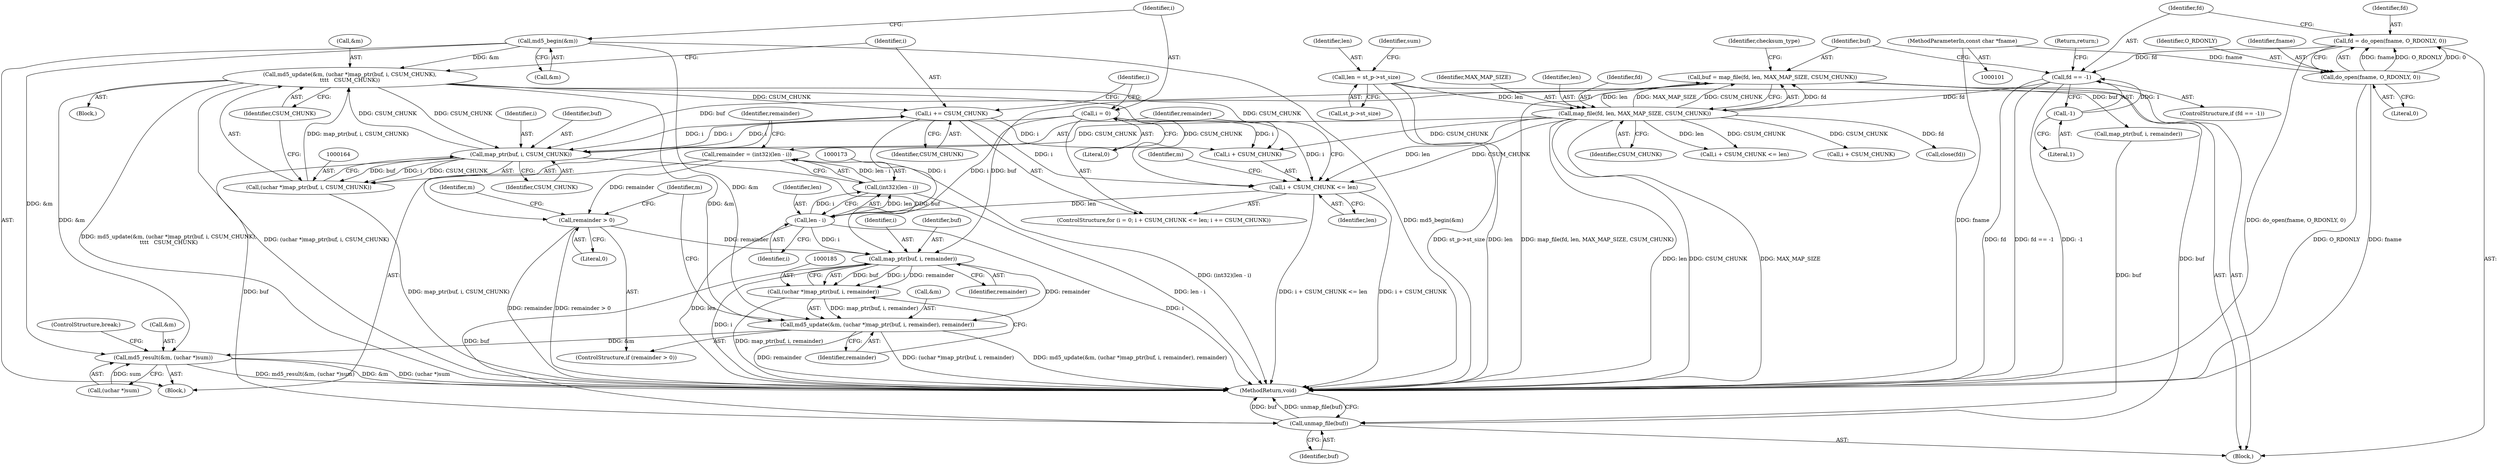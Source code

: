digraph "0_samba_7b8a4ecd6ff9cdf4e5d3850ebf822f1e989255b3_0@API" {
"1000170" [label="(Call,remainder = (int32)(len - i))"];
"1000172" [label="(Call,(int32)(len - i))"];
"1000174" [label="(Call,len - i)"];
"1000151" [label="(Call,i + CSUM_CHUNK <= len)"];
"1000156" [label="(Call,i += CSUM_CHUNK)"];
"1000160" [label="(Call,md5_update(&m, (uchar *)map_ptr(buf, i, CSUM_CHUNK),\n\t\t\t\t   CSUM_CHUNK))"];
"1000144" [label="(Call,md5_begin(&m))"];
"1000163" [label="(Call,(uchar *)map_ptr(buf, i, CSUM_CHUNK))"];
"1000165" [label="(Call,map_ptr(buf, i, CSUM_CHUNK))"];
"1000133" [label="(Call,buf = map_file(fd, len, MAX_MAP_SIZE, CSUM_CHUNK))"];
"1000135" [label="(Call,map_file(fd, len, MAX_MAP_SIZE, CSUM_CHUNK))"];
"1000128" [label="(Call,fd == -1)"];
"1000121" [label="(Call,fd = do_open(fname, O_RDONLY, 0))"];
"1000123" [label="(Call,do_open(fname, O_RDONLY, 0))"];
"1000102" [label="(MethodParameterIn,const char *fname)"];
"1000130" [label="(Call,-1)"];
"1000109" [label="(Call,len = st_p->st_size)"];
"1000148" [label="(Call,i = 0)"];
"1000178" [label="(Call,remainder > 0)"];
"1000186" [label="(Call,map_ptr(buf, i, remainder))"];
"1000184" [label="(Call,(uchar *)map_ptr(buf, i, remainder))"];
"1000181" [label="(Call,md5_update(&m, (uchar *)map_ptr(buf, i, remainder), remainder))"];
"1000191" [label="(Call,md5_result(&m, (uchar *)sum))"];
"1000257" [label="(Call,unmap_file(buf))"];
"1000135" [label="(Call,map_file(fd, len, MAX_MAP_SIZE, CSUM_CHUNK))"];
"1000150" [label="(Literal,0)"];
"1000156" [label="(Call,i += CSUM_CHUNK)"];
"1000163" [label="(Call,(uchar *)map_ptr(buf, i, CSUM_CHUNK))"];
"1000191" [label="(Call,md5_result(&m, (uchar *)sum))"];
"1000161" [label="(Call,&m)"];
"1000257" [label="(Call,unmap_file(buf))"];
"1000176" [label="(Identifier,i)"];
"1000179" [label="(Identifier,remainder)"];
"1000192" [label="(Call,&m)"];
"1000125" [label="(Identifier,O_RDONLY)"];
"1000165" [label="(Call,map_ptr(buf, i, CSUM_CHUNK))"];
"1000134" [label="(Identifier,buf)"];
"1000172" [label="(Call,(int32)(len - i))"];
"1000186" [label="(Call,map_ptr(buf, i, remainder))"];
"1000147" [label="(ControlStructure,for (i = 0; i + CSUM_CHUNK <= len; i += CSUM_CHUNK))"];
"1000183" [label="(Identifier,m)"];
"1000118" [label="(Identifier,sum)"];
"1000123" [label="(Call,do_open(fname, O_RDONLY, 0))"];
"1000166" [label="(Identifier,buf)"];
"1000142" [label="(Block,)"];
"1000127" [label="(ControlStructure,if (fd == -1))"];
"1000132" [label="(Return,return;)"];
"1000177" [label="(ControlStructure,if (remainder > 0))"];
"1000148" [label="(Call,i = 0)"];
"1000170" [label="(Call,remainder = (int32)(len - i))"];
"1000167" [label="(Identifier,i)"];
"1000131" [label="(Literal,1)"];
"1000174" [label="(Call,len - i)"];
"1000149" [label="(Identifier,i)"];
"1000184" [label="(Call,(uchar *)map_ptr(buf, i, remainder))"];
"1000190" [label="(Identifier,remainder)"];
"1000182" [label="(Call,&m)"];
"1000141" [label="(Identifier,checksum_type)"];
"1000151" [label="(Call,i + CSUM_CHUNK <= len)"];
"1000126" [label="(Literal,0)"];
"1000259" [label="(MethodReturn,void)"];
"1000139" [label="(Identifier,CSUM_CHUNK)"];
"1000160" [label="(Call,md5_update(&m, (uchar *)map_ptr(buf, i, CSUM_CHUNK),\n\t\t\t\t   CSUM_CHUNK))"];
"1000157" [label="(Identifier,i)"];
"1000138" [label="(Identifier,MAX_MAP_SIZE)"];
"1000129" [label="(Identifier,fd)"];
"1000128" [label="(Call,fd == -1)"];
"1000158" [label="(Identifier,CSUM_CHUNK)"];
"1000111" [label="(Call,st_p->st_size)"];
"1000187" [label="(Identifier,buf)"];
"1000122" [label="(Identifier,fd)"];
"1000130" [label="(Call,-1)"];
"1000169" [label="(Identifier,CSUM_CHUNK)"];
"1000189" [label="(Identifier,remainder)"];
"1000136" [label="(Identifier,fd)"];
"1000109" [label="(Call,len = st_p->st_size)"];
"1000209" [label="(Call,i + CSUM_CHUNK <= len)"];
"1000168" [label="(Identifier,CSUM_CHUNK)"];
"1000188" [label="(Identifier,i)"];
"1000181" [label="(Call,md5_update(&m, (uchar *)map_ptr(buf, i, remainder), remainder))"];
"1000159" [label="(Block,)"];
"1000121" [label="(Call,fd = do_open(fname, O_RDONLY, 0))"];
"1000110" [label="(Identifier,len)"];
"1000153" [label="(Identifier,i)"];
"1000180" [label="(Literal,0)"];
"1000144" [label="(Call,md5_begin(&m))"];
"1000137" [label="(Identifier,len)"];
"1000124" [label="(Identifier,fname)"];
"1000197" [label="(ControlStructure,break;)"];
"1000175" [label="(Identifier,len)"];
"1000162" [label="(Identifier,m)"];
"1000155" [label="(Identifier,len)"];
"1000194" [label="(Call,(uchar *)sum)"];
"1000210" [label="(Call,i + CSUM_CHUNK)"];
"1000258" [label="(Identifier,buf)"];
"1000133" [label="(Call,buf = map_file(fd, len, MAX_MAP_SIZE, CSUM_CHUNK))"];
"1000102" [label="(MethodParameterIn,const char *fname)"];
"1000178" [label="(Call,remainder > 0)"];
"1000238" [label="(Call,map_ptr(buf, i, remainder))"];
"1000145" [label="(Call,&m)"];
"1000105" [label="(Block,)"];
"1000193" [label="(Identifier,m)"];
"1000152" [label="(Call,i + CSUM_CHUNK)"];
"1000171" [label="(Identifier,remainder)"];
"1000255" [label="(Call,close(fd))"];
"1000170" -> "1000142"  [label="AST: "];
"1000170" -> "1000172"  [label="CFG: "];
"1000171" -> "1000170"  [label="AST: "];
"1000172" -> "1000170"  [label="AST: "];
"1000179" -> "1000170"  [label="CFG: "];
"1000170" -> "1000259"  [label="DDG: (int32)(len - i)"];
"1000172" -> "1000170"  [label="DDG: len - i"];
"1000170" -> "1000178"  [label="DDG: remainder"];
"1000172" -> "1000174"  [label="CFG: "];
"1000173" -> "1000172"  [label="AST: "];
"1000174" -> "1000172"  [label="AST: "];
"1000172" -> "1000259"  [label="DDG: len - i"];
"1000174" -> "1000172"  [label="DDG: len"];
"1000174" -> "1000172"  [label="DDG: i"];
"1000174" -> "1000176"  [label="CFG: "];
"1000175" -> "1000174"  [label="AST: "];
"1000176" -> "1000174"  [label="AST: "];
"1000174" -> "1000259"  [label="DDG: i"];
"1000174" -> "1000259"  [label="DDG: len"];
"1000151" -> "1000174"  [label="DDG: len"];
"1000156" -> "1000174"  [label="DDG: i"];
"1000148" -> "1000174"  [label="DDG: i"];
"1000174" -> "1000186"  [label="DDG: i"];
"1000151" -> "1000147"  [label="AST: "];
"1000151" -> "1000155"  [label="CFG: "];
"1000152" -> "1000151"  [label="AST: "];
"1000155" -> "1000151"  [label="AST: "];
"1000162" -> "1000151"  [label="CFG: "];
"1000171" -> "1000151"  [label="CFG: "];
"1000151" -> "1000259"  [label="DDG: i + CSUM_CHUNK <= len"];
"1000151" -> "1000259"  [label="DDG: i + CSUM_CHUNK"];
"1000156" -> "1000151"  [label="DDG: i"];
"1000148" -> "1000151"  [label="DDG: i"];
"1000135" -> "1000151"  [label="DDG: CSUM_CHUNK"];
"1000135" -> "1000151"  [label="DDG: len"];
"1000160" -> "1000151"  [label="DDG: CSUM_CHUNK"];
"1000156" -> "1000147"  [label="AST: "];
"1000156" -> "1000158"  [label="CFG: "];
"1000157" -> "1000156"  [label="AST: "];
"1000158" -> "1000156"  [label="AST: "];
"1000153" -> "1000156"  [label="CFG: "];
"1000156" -> "1000152"  [label="DDG: i"];
"1000160" -> "1000156"  [label="DDG: CSUM_CHUNK"];
"1000165" -> "1000156"  [label="DDG: i"];
"1000156" -> "1000165"  [label="DDG: i"];
"1000160" -> "1000159"  [label="AST: "];
"1000160" -> "1000169"  [label="CFG: "];
"1000161" -> "1000160"  [label="AST: "];
"1000163" -> "1000160"  [label="AST: "];
"1000169" -> "1000160"  [label="AST: "];
"1000157" -> "1000160"  [label="CFG: "];
"1000160" -> "1000259"  [label="DDG: md5_update(&m, (uchar *)map_ptr(buf, i, CSUM_CHUNK),\n\t\t\t\t   CSUM_CHUNK)"];
"1000160" -> "1000259"  [label="DDG: (uchar *)map_ptr(buf, i, CSUM_CHUNK)"];
"1000160" -> "1000152"  [label="DDG: CSUM_CHUNK"];
"1000144" -> "1000160"  [label="DDG: &m"];
"1000163" -> "1000160"  [label="DDG: map_ptr(buf, i, CSUM_CHUNK)"];
"1000160" -> "1000165"  [label="DDG: CSUM_CHUNK"];
"1000165" -> "1000160"  [label="DDG: CSUM_CHUNK"];
"1000160" -> "1000181"  [label="DDG: &m"];
"1000160" -> "1000191"  [label="DDG: &m"];
"1000144" -> "1000142"  [label="AST: "];
"1000144" -> "1000145"  [label="CFG: "];
"1000145" -> "1000144"  [label="AST: "];
"1000149" -> "1000144"  [label="CFG: "];
"1000144" -> "1000259"  [label="DDG: md5_begin(&m)"];
"1000144" -> "1000181"  [label="DDG: &m"];
"1000144" -> "1000191"  [label="DDG: &m"];
"1000163" -> "1000165"  [label="CFG: "];
"1000164" -> "1000163"  [label="AST: "];
"1000165" -> "1000163"  [label="AST: "];
"1000169" -> "1000163"  [label="CFG: "];
"1000163" -> "1000259"  [label="DDG: map_ptr(buf, i, CSUM_CHUNK)"];
"1000165" -> "1000163"  [label="DDG: buf"];
"1000165" -> "1000163"  [label="DDG: i"];
"1000165" -> "1000163"  [label="DDG: CSUM_CHUNK"];
"1000165" -> "1000168"  [label="CFG: "];
"1000166" -> "1000165"  [label="AST: "];
"1000167" -> "1000165"  [label="AST: "];
"1000168" -> "1000165"  [label="AST: "];
"1000133" -> "1000165"  [label="DDG: buf"];
"1000148" -> "1000165"  [label="DDG: i"];
"1000135" -> "1000165"  [label="DDG: CSUM_CHUNK"];
"1000165" -> "1000186"  [label="DDG: buf"];
"1000165" -> "1000257"  [label="DDG: buf"];
"1000133" -> "1000105"  [label="AST: "];
"1000133" -> "1000135"  [label="CFG: "];
"1000134" -> "1000133"  [label="AST: "];
"1000135" -> "1000133"  [label="AST: "];
"1000141" -> "1000133"  [label="CFG: "];
"1000133" -> "1000259"  [label="DDG: map_file(fd, len, MAX_MAP_SIZE, CSUM_CHUNK)"];
"1000135" -> "1000133"  [label="DDG: fd"];
"1000135" -> "1000133"  [label="DDG: len"];
"1000135" -> "1000133"  [label="DDG: MAX_MAP_SIZE"];
"1000135" -> "1000133"  [label="DDG: CSUM_CHUNK"];
"1000133" -> "1000186"  [label="DDG: buf"];
"1000133" -> "1000238"  [label="DDG: buf"];
"1000133" -> "1000257"  [label="DDG: buf"];
"1000135" -> "1000139"  [label="CFG: "];
"1000136" -> "1000135"  [label="AST: "];
"1000137" -> "1000135"  [label="AST: "];
"1000138" -> "1000135"  [label="AST: "];
"1000139" -> "1000135"  [label="AST: "];
"1000135" -> "1000259"  [label="DDG: CSUM_CHUNK"];
"1000135" -> "1000259"  [label="DDG: MAX_MAP_SIZE"];
"1000135" -> "1000259"  [label="DDG: len"];
"1000128" -> "1000135"  [label="DDG: fd"];
"1000109" -> "1000135"  [label="DDG: len"];
"1000135" -> "1000152"  [label="DDG: CSUM_CHUNK"];
"1000135" -> "1000209"  [label="DDG: CSUM_CHUNK"];
"1000135" -> "1000209"  [label="DDG: len"];
"1000135" -> "1000210"  [label="DDG: CSUM_CHUNK"];
"1000135" -> "1000255"  [label="DDG: fd"];
"1000128" -> "1000127"  [label="AST: "];
"1000128" -> "1000130"  [label="CFG: "];
"1000129" -> "1000128"  [label="AST: "];
"1000130" -> "1000128"  [label="AST: "];
"1000132" -> "1000128"  [label="CFG: "];
"1000134" -> "1000128"  [label="CFG: "];
"1000128" -> "1000259"  [label="DDG: -1"];
"1000128" -> "1000259"  [label="DDG: fd"];
"1000128" -> "1000259"  [label="DDG: fd == -1"];
"1000121" -> "1000128"  [label="DDG: fd"];
"1000130" -> "1000128"  [label="DDG: 1"];
"1000121" -> "1000105"  [label="AST: "];
"1000121" -> "1000123"  [label="CFG: "];
"1000122" -> "1000121"  [label="AST: "];
"1000123" -> "1000121"  [label="AST: "];
"1000129" -> "1000121"  [label="CFG: "];
"1000121" -> "1000259"  [label="DDG: do_open(fname, O_RDONLY, 0)"];
"1000123" -> "1000121"  [label="DDG: fname"];
"1000123" -> "1000121"  [label="DDG: O_RDONLY"];
"1000123" -> "1000121"  [label="DDG: 0"];
"1000123" -> "1000126"  [label="CFG: "];
"1000124" -> "1000123"  [label="AST: "];
"1000125" -> "1000123"  [label="AST: "];
"1000126" -> "1000123"  [label="AST: "];
"1000123" -> "1000259"  [label="DDG: O_RDONLY"];
"1000123" -> "1000259"  [label="DDG: fname"];
"1000102" -> "1000123"  [label="DDG: fname"];
"1000102" -> "1000101"  [label="AST: "];
"1000102" -> "1000259"  [label="DDG: fname"];
"1000130" -> "1000131"  [label="CFG: "];
"1000131" -> "1000130"  [label="AST: "];
"1000109" -> "1000105"  [label="AST: "];
"1000109" -> "1000111"  [label="CFG: "];
"1000110" -> "1000109"  [label="AST: "];
"1000111" -> "1000109"  [label="AST: "];
"1000118" -> "1000109"  [label="CFG: "];
"1000109" -> "1000259"  [label="DDG: len"];
"1000109" -> "1000259"  [label="DDG: st_p->st_size"];
"1000148" -> "1000147"  [label="AST: "];
"1000148" -> "1000150"  [label="CFG: "];
"1000149" -> "1000148"  [label="AST: "];
"1000150" -> "1000148"  [label="AST: "];
"1000153" -> "1000148"  [label="CFG: "];
"1000148" -> "1000152"  [label="DDG: i"];
"1000178" -> "1000177"  [label="AST: "];
"1000178" -> "1000180"  [label="CFG: "];
"1000179" -> "1000178"  [label="AST: "];
"1000180" -> "1000178"  [label="AST: "];
"1000183" -> "1000178"  [label="CFG: "];
"1000193" -> "1000178"  [label="CFG: "];
"1000178" -> "1000259"  [label="DDG: remainder > 0"];
"1000178" -> "1000259"  [label="DDG: remainder"];
"1000178" -> "1000186"  [label="DDG: remainder"];
"1000186" -> "1000184"  [label="AST: "];
"1000186" -> "1000189"  [label="CFG: "];
"1000187" -> "1000186"  [label="AST: "];
"1000188" -> "1000186"  [label="AST: "];
"1000189" -> "1000186"  [label="AST: "];
"1000184" -> "1000186"  [label="CFG: "];
"1000186" -> "1000259"  [label="DDG: i"];
"1000186" -> "1000184"  [label="DDG: buf"];
"1000186" -> "1000184"  [label="DDG: i"];
"1000186" -> "1000184"  [label="DDG: remainder"];
"1000186" -> "1000181"  [label="DDG: remainder"];
"1000186" -> "1000257"  [label="DDG: buf"];
"1000184" -> "1000181"  [label="AST: "];
"1000185" -> "1000184"  [label="AST: "];
"1000190" -> "1000184"  [label="CFG: "];
"1000184" -> "1000259"  [label="DDG: map_ptr(buf, i, remainder)"];
"1000184" -> "1000181"  [label="DDG: map_ptr(buf, i, remainder)"];
"1000181" -> "1000177"  [label="AST: "];
"1000181" -> "1000190"  [label="CFG: "];
"1000182" -> "1000181"  [label="AST: "];
"1000190" -> "1000181"  [label="AST: "];
"1000193" -> "1000181"  [label="CFG: "];
"1000181" -> "1000259"  [label="DDG: md5_update(&m, (uchar *)map_ptr(buf, i, remainder), remainder)"];
"1000181" -> "1000259"  [label="DDG: remainder"];
"1000181" -> "1000259"  [label="DDG: (uchar *)map_ptr(buf, i, remainder)"];
"1000181" -> "1000191"  [label="DDG: &m"];
"1000191" -> "1000142"  [label="AST: "];
"1000191" -> "1000194"  [label="CFG: "];
"1000192" -> "1000191"  [label="AST: "];
"1000194" -> "1000191"  [label="AST: "];
"1000197" -> "1000191"  [label="CFG: "];
"1000191" -> "1000259"  [label="DDG: (uchar *)sum"];
"1000191" -> "1000259"  [label="DDG: md5_result(&m, (uchar *)sum)"];
"1000191" -> "1000259"  [label="DDG: &m"];
"1000194" -> "1000191"  [label="DDG: sum"];
"1000257" -> "1000105"  [label="AST: "];
"1000257" -> "1000258"  [label="CFG: "];
"1000258" -> "1000257"  [label="AST: "];
"1000259" -> "1000257"  [label="CFG: "];
"1000257" -> "1000259"  [label="DDG: buf"];
"1000257" -> "1000259"  [label="DDG: unmap_file(buf)"];
"1000238" -> "1000257"  [label="DDG: buf"];
}
